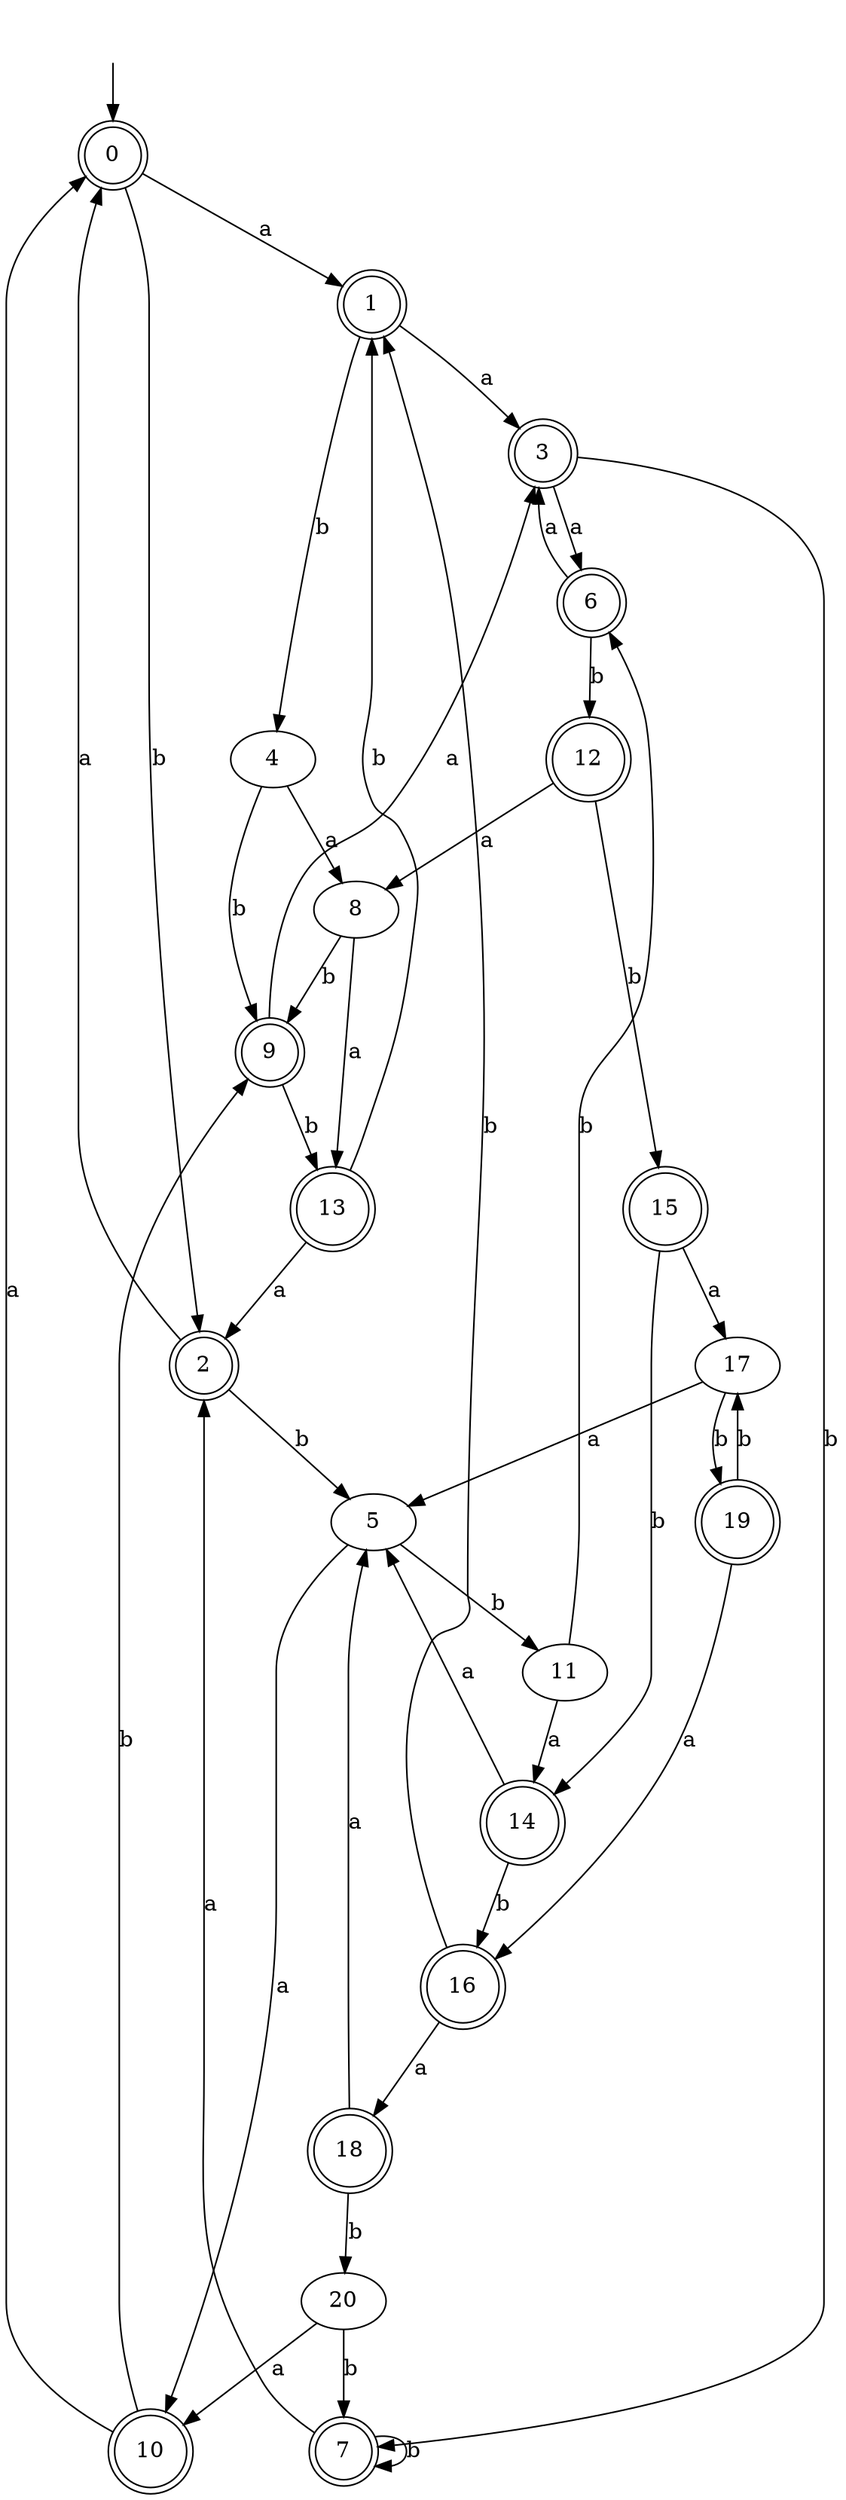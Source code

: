 digraph RandomDFA {
  __start0 [label="", shape=none];
  __start0 -> 0 [label=""];
  0 [shape=circle] [shape=doublecircle]
  0 -> 1 [label="a"]
  0 -> 2 [label="b"]
  1 [shape=doublecircle]
  1 -> 3 [label="a"]
  1 -> 4 [label="b"]
  2 [shape=doublecircle]
  2 -> 0 [label="a"]
  2 -> 5 [label="b"]
  3 [shape=doublecircle]
  3 -> 6 [label="a"]
  3 -> 7 [label="b"]
  4
  4 -> 8 [label="a"]
  4 -> 9 [label="b"]
  5
  5 -> 10 [label="a"]
  5 -> 11 [label="b"]
  6 [shape=doublecircle]
  6 -> 3 [label="a"]
  6 -> 12 [label="b"]
  7 [shape=doublecircle]
  7 -> 2 [label="a"]
  7 -> 7 [label="b"]
  8
  8 -> 13 [label="a"]
  8 -> 9 [label="b"]
  9 [shape=doublecircle]
  9 -> 3 [label="a"]
  9 -> 13 [label="b"]
  10 [shape=doublecircle]
  10 -> 0 [label="a"]
  10 -> 9 [label="b"]
  11
  11 -> 14 [label="a"]
  11 -> 6 [label="b"]
  12 [shape=doublecircle]
  12 -> 8 [label="a"]
  12 -> 15 [label="b"]
  13 [shape=doublecircle]
  13 -> 2 [label="a"]
  13 -> 1 [label="b"]
  14 [shape=doublecircle]
  14 -> 5 [label="a"]
  14 -> 16 [label="b"]
  15 [shape=doublecircle]
  15 -> 17 [label="a"]
  15 -> 14 [label="b"]
  16 [shape=doublecircle]
  16 -> 18 [label="a"]
  16 -> 1 [label="b"]
  17
  17 -> 5 [label="a"]
  17 -> 19 [label="b"]
  18 [shape=doublecircle]
  18 -> 5 [label="a"]
  18 -> 20 [label="b"]
  19 [shape=doublecircle]
  19 -> 16 [label="a"]
  19 -> 17 [label="b"]
  20
  20 -> 10 [label="a"]
  20 -> 7 [label="b"]
}
